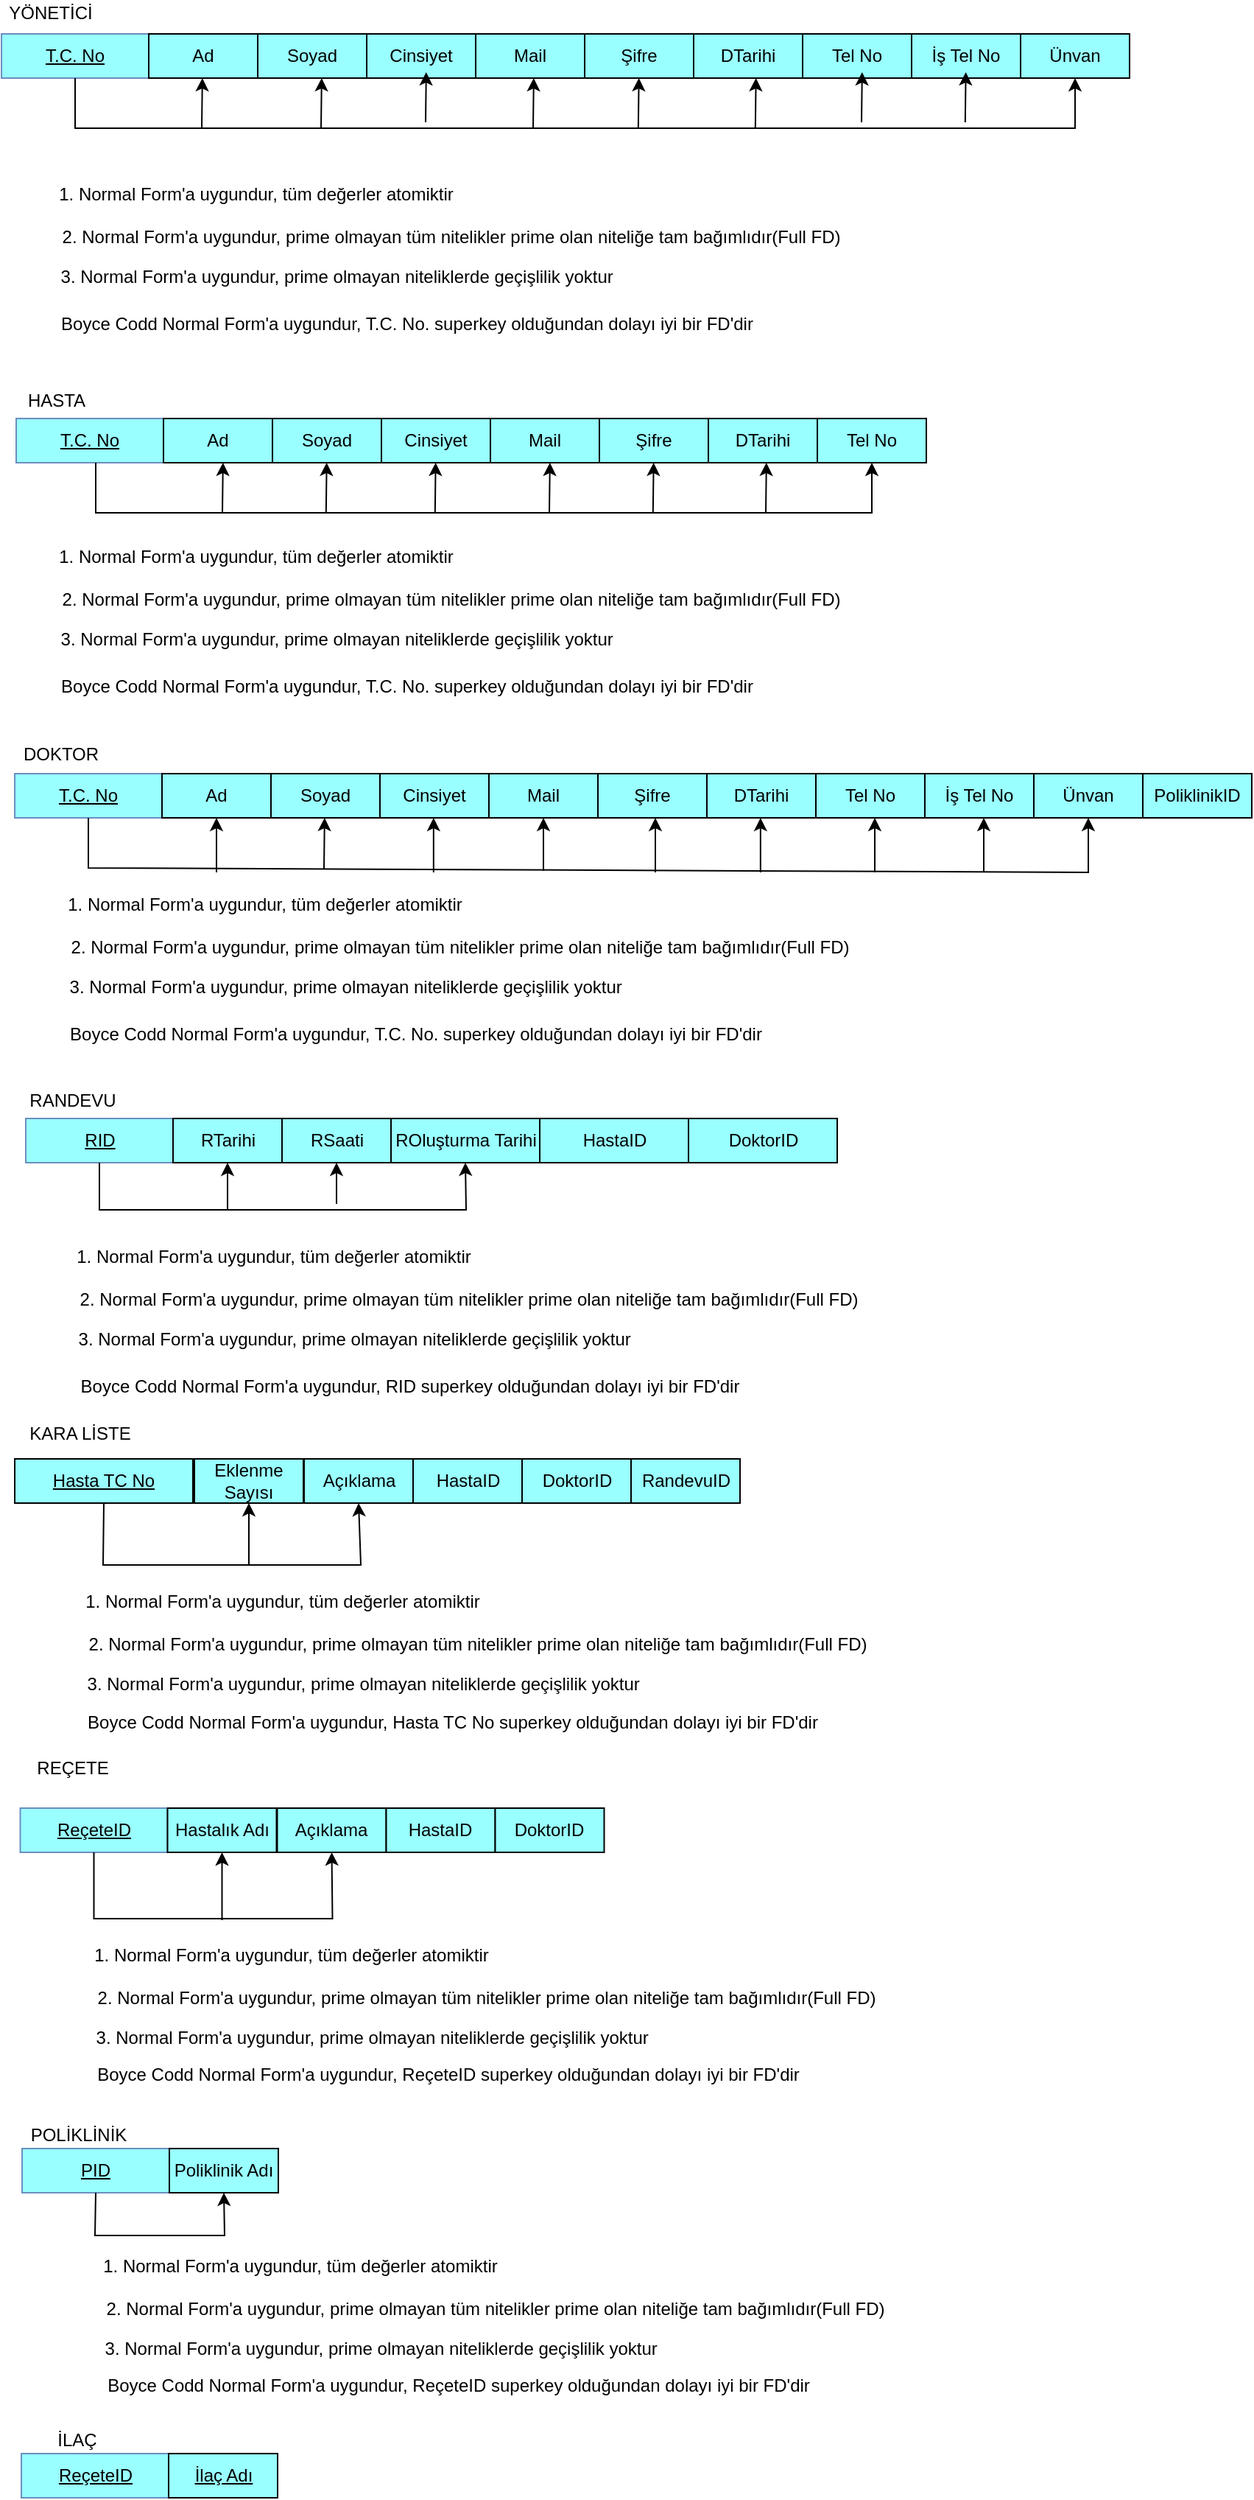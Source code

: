 <mxfile version="17.4.5" type="device"><diagram id="q3w6semUyxVJioBBF7TV" name="Page-1"><mxGraphModel dx="865" dy="1625" grid="0" gridSize="10" guides="1" tooltips="1" connect="1" arrows="1" fold="1" page="1" pageScale="1" pageWidth="827" pageHeight="1169" math="0" shadow="0"><root><mxCell id="0"/><mxCell id="1" parent="0"/><mxCell id="l5emL63oPn36raxRDfzB-1" value="&lt;u&gt;T.C. No&lt;/u&gt;" style="whiteSpace=wrap;html=1;align=center;fillColor=#99FFFF;strokeColor=#6c8ebf;" parent="1" vertex="1"><mxGeometry x="147" y="235" width="100" height="30" as="geometry"/></mxCell><mxCell id="l5emL63oPn36raxRDfzB-2" value="HASTA" style="text;html=1;align=center;verticalAlign=middle;resizable=0;points=[];autosize=1;strokeColor=none;fillColor=none;" parent="1" vertex="1"><mxGeometry x="149" y="214" width="49" height="18" as="geometry"/></mxCell><mxCell id="l5emL63oPn36raxRDfzB-3" value="Ad&lt;span style=&quot;color: rgba(0 , 0 , 0 , 0) ; font-family: monospace ; font-size: 0px&quot;&gt;%3CmxGraphModel%3E%3Croot%3E%3CmxCell%20id%3D%220%22%2F%3E%3CmxCell%20id%3D%221%22%20parent%3D%220%22%2F%3E%3CmxCell%20id%3D%222%22%20value%3D%22%22%20style%3D%22rounded%3D0%3BwhiteSpace%3Dwrap%3Bhtml%3D1%3BlabelBackgroundColor%3D%2300FFFF%3BfillColor%3D%2399FFFF%3B%22%20vertex%3D%221%22%20parent%3D%221%22%3E%3CmxGeometry%20x%3D%22242%22%20y%3D%22115%22%20width%3D%22100%22%20height%3D%2240%22%20as%3D%22geometry%22%2F%3E%3C%2FmxCell%3E%3C%2Froot%3E%3C%2FmxGraphModel%3E&lt;/span&gt;" style="rounded=0;whiteSpace=wrap;html=1;labelBackgroundColor=none;fillColor=#99FFFF;" parent="1" vertex="1"><mxGeometry x="247" y="235" width="74" height="30" as="geometry"/></mxCell><mxCell id="l5emL63oPn36raxRDfzB-4" value="Soyad" style="rounded=0;whiteSpace=wrap;html=1;labelBackgroundColor=none;fillColor=#99FFFF;" parent="1" vertex="1"><mxGeometry x="321" y="235" width="74" height="30" as="geometry"/></mxCell><mxCell id="l5emL63oPn36raxRDfzB-5" value="Cinsiyet" style="rounded=0;whiteSpace=wrap;html=1;labelBackgroundColor=none;fillColor=#99FFFF;" parent="1" vertex="1"><mxGeometry x="395" y="235" width="74" height="30" as="geometry"/></mxCell><mxCell id="l5emL63oPn36raxRDfzB-6" value="Mail&lt;span style=&quot;color: rgba(0 , 0 , 0 , 0) ; font-family: monospace ; font-size: 0px&quot;&gt;%3CmxGraphModel%3E%3Croot%3E%3CmxCell%20id%3D%220%22%2F%3E%3CmxCell%20id%3D%221%22%20parent%3D%220%22%2F%3E%3CmxCell%20id%3D%222%22%20value%3D%22Cinsiyet%22%20style%3D%22rounded%3D0%3BwhiteSpace%3Dwrap%3Bhtml%3D1%3BlabelBackgroundColor%3Dnone%3BfillColor%3D%2399FFFF%3B%22%20vertex%3D%221%22%20parent%3D%221%22%3E%3CmxGeometry%20x%3D%22390%22%20y%3D%22115%22%20width%3D%2274%22%20height%3D%2230%22%20as%3D%22geometry%22%2F%3E%3C%2FmxCell%3E%3C%2Froot%3E%3C%2FmxGraphModel%3E&lt;/span&gt;" style="rounded=0;whiteSpace=wrap;html=1;labelBackgroundColor=none;fillColor=#99FFFF;" parent="1" vertex="1"><mxGeometry x="469" y="235" width="74" height="30" as="geometry"/></mxCell><mxCell id="l5emL63oPn36raxRDfzB-7" value="Şifre" style="rounded=0;whiteSpace=wrap;html=1;labelBackgroundColor=none;fillColor=#99FFFF;" parent="1" vertex="1"><mxGeometry x="543" y="235" width="74" height="30" as="geometry"/></mxCell><mxCell id="l5emL63oPn36raxRDfzB-8" value="DTarihi" style="rounded=0;whiteSpace=wrap;html=1;labelBackgroundColor=none;fillColor=#99FFFF;" parent="1" vertex="1"><mxGeometry x="617" y="235" width="74" height="30" as="geometry"/></mxCell><mxCell id="l5emL63oPn36raxRDfzB-9" value="Tel No" style="rounded=0;whiteSpace=wrap;html=1;labelBackgroundColor=none;fillColor=#99FFFF;" parent="1" vertex="1"><mxGeometry x="691" y="235" width="74" height="30" as="geometry"/></mxCell><mxCell id="l5emL63oPn36raxRDfzB-10" value="&lt;u&gt;T.C. No&lt;/u&gt;" style="whiteSpace=wrap;html=1;align=center;fillColor=#99FFFF;strokeColor=#6c8ebf;" parent="1" vertex="1"><mxGeometry x="137" y="-26" width="100" height="30" as="geometry"/></mxCell><mxCell id="l5emL63oPn36raxRDfzB-11" value="YÖNETİCİ" style="text;html=1;align=center;verticalAlign=middle;resizable=0;points=[];autosize=1;strokeColor=none;fillColor=none;" parent="1" vertex="1"><mxGeometry x="136" y="-49" width="67" height="18" as="geometry"/></mxCell><mxCell id="l5emL63oPn36raxRDfzB-12" value="Ad&lt;span style=&quot;color: rgba(0 , 0 , 0 , 0) ; font-family: monospace ; font-size: 0px&quot;&gt;%3CmxGraphModel%3E%3Croot%3E%3CmxCell%20id%3D%220%22%2F%3E%3CmxCell%20id%3D%221%22%20parent%3D%220%22%2F%3E%3CmxCell%20id%3D%222%22%20value%3D%22%22%20style%3D%22rounded%3D0%3BwhiteSpace%3Dwrap%3Bhtml%3D1%3BlabelBackgroundColor%3D%2300FFFF%3BfillColor%3D%2399FFFF%3B%22%20vertex%3D%221%22%20parent%3D%221%22%3E%3CmxGeometry%20x%3D%22242%22%20y%3D%22115%22%20width%3D%22100%22%20height%3D%2240%22%20as%3D%22geometry%22%2F%3E%3C%2FmxCell%3E%3C%2Froot%3E%3C%2FmxGraphModel%3E&lt;/span&gt;" style="rounded=0;whiteSpace=wrap;html=1;labelBackgroundColor=none;fillColor=#99FFFF;" parent="1" vertex="1"><mxGeometry x="237" y="-26" width="74" height="30" as="geometry"/></mxCell><mxCell id="l5emL63oPn36raxRDfzB-13" value="Soyad" style="rounded=0;whiteSpace=wrap;html=1;labelBackgroundColor=none;fillColor=#99FFFF;" parent="1" vertex="1"><mxGeometry x="311" y="-26" width="74" height="30" as="geometry"/></mxCell><mxCell id="l5emL63oPn36raxRDfzB-14" value="Cinsiyet" style="rounded=0;whiteSpace=wrap;html=1;labelBackgroundColor=none;fillColor=#99FFFF;" parent="1" vertex="1"><mxGeometry x="385" y="-26" width="74" height="30" as="geometry"/></mxCell><mxCell id="l5emL63oPn36raxRDfzB-69" style="edgeStyle=orthogonalEdgeStyle;rounded=0;orthogonalLoop=1;jettySize=auto;html=1;" parent="1" source="l5emL63oPn36raxRDfzB-15" edge="1"><mxGeometry relative="1" as="geometry"><mxPoint x="560.647" y="-16.765" as="targetPoint"/></mxGeometry></mxCell><mxCell id="l5emL63oPn36raxRDfzB-15" value="Mail&lt;span style=&quot;color: rgba(0 , 0 , 0 , 0) ; font-family: monospace ; font-size: 0px&quot;&gt;%3CmxGraphModel%3E%3Croot%3E%3CmxCell%20id%3D%220%22%2F%3E%3CmxCell%20id%3D%221%22%20parent%3D%220%22%2F%3E%3CmxCell%20id%3D%222%22%20value%3D%22Cinsiyet%22%20style%3D%22rounded%3D0%3BwhiteSpace%3Dwrap%3Bhtml%3D1%3BlabelBackgroundColor%3Dnone%3BfillColor%3D%2399FFFF%3B%22%20vertex%3D%221%22%20parent%3D%221%22%3E%3CmxGeometry%20x%3D%22390%22%20y%3D%22115%22%20width%3D%2274%22%20height%3D%2230%22%20as%3D%22geometry%22%2F%3E%3C%2FmxCell%3E%3C%2Froot%3E%3C%2FmxGraphModel%3E&lt;/span&gt;" style="rounded=0;whiteSpace=wrap;html=1;labelBackgroundColor=none;fillColor=#99FFFF;" parent="1" vertex="1"><mxGeometry x="459" y="-26" width="74" height="30" as="geometry"/></mxCell><mxCell id="l5emL63oPn36raxRDfzB-16" value="Şifre" style="rounded=0;whiteSpace=wrap;html=1;labelBackgroundColor=none;fillColor=#99FFFF;" parent="1" vertex="1"><mxGeometry x="533" y="-26" width="74" height="30" as="geometry"/></mxCell><mxCell id="l5emL63oPn36raxRDfzB-17" value="DTarihi" style="rounded=0;whiteSpace=wrap;html=1;labelBackgroundColor=none;fillColor=#99FFFF;" parent="1" vertex="1"><mxGeometry x="607" y="-26" width="74" height="30" as="geometry"/></mxCell><mxCell id="l5emL63oPn36raxRDfzB-18" value="Tel No" style="rounded=0;whiteSpace=wrap;html=1;labelBackgroundColor=none;fillColor=#99FFFF;" parent="1" vertex="1"><mxGeometry x="681" y="-26" width="74" height="30" as="geometry"/></mxCell><mxCell id="l5emL63oPn36raxRDfzB-19" value="İş Tel No" style="rounded=0;whiteSpace=wrap;html=1;labelBackgroundColor=none;fillColor=#99FFFF;" parent="1" vertex="1"><mxGeometry x="755" y="-26" width="74" height="30" as="geometry"/></mxCell><mxCell id="l5emL63oPn36raxRDfzB-20" value="Ünvan" style="rounded=0;whiteSpace=wrap;html=1;labelBackgroundColor=none;fillColor=#99FFFF;" parent="1" vertex="1"><mxGeometry x="829" y="-26" width="74" height="30" as="geometry"/></mxCell><mxCell id="l5emL63oPn36raxRDfzB-21" value="&lt;u&gt;T.C. No&lt;/u&gt;" style="whiteSpace=wrap;html=1;align=center;fillColor=#99FFFF;strokeColor=#6c8ebf;" parent="1" vertex="1"><mxGeometry x="146" y="476" width="100" height="30" as="geometry"/></mxCell><mxCell id="l5emL63oPn36raxRDfzB-22" value="DOKTOR" style="text;html=1;align=center;verticalAlign=middle;resizable=0;points=[];autosize=1;strokeColor=none;fillColor=none;" parent="1" vertex="1"><mxGeometry x="146" y="454" width="61" height="18" as="geometry"/></mxCell><mxCell id="l5emL63oPn36raxRDfzB-23" value="Ad&lt;span style=&quot;color: rgba(0 , 0 , 0 , 0) ; font-family: monospace ; font-size: 0px&quot;&gt;%3CmxGraphModel%3E%3Croot%3E%3CmxCell%20id%3D%220%22%2F%3E%3CmxCell%20id%3D%221%22%20parent%3D%220%22%2F%3E%3CmxCell%20id%3D%222%22%20value%3D%22%22%20style%3D%22rounded%3D0%3BwhiteSpace%3Dwrap%3Bhtml%3D1%3BlabelBackgroundColor%3D%2300FFFF%3BfillColor%3D%2399FFFF%3B%22%20vertex%3D%221%22%20parent%3D%221%22%3E%3CmxGeometry%20x%3D%22242%22%20y%3D%22115%22%20width%3D%22100%22%20height%3D%2240%22%20as%3D%22geometry%22%2F%3E%3C%2FmxCell%3E%3C%2Froot%3E%3C%2FmxGraphModel%3E&lt;/span&gt;" style="rounded=0;whiteSpace=wrap;html=1;labelBackgroundColor=none;fillColor=#99FFFF;" parent="1" vertex="1"><mxGeometry x="246" y="476" width="74" height="30" as="geometry"/></mxCell><mxCell id="l5emL63oPn36raxRDfzB-24" value="Soyad" style="rounded=0;whiteSpace=wrap;html=1;labelBackgroundColor=none;fillColor=#99FFFF;" parent="1" vertex="1"><mxGeometry x="320" y="476" width="74" height="30" as="geometry"/></mxCell><mxCell id="l5emL63oPn36raxRDfzB-25" value="Cinsiyet" style="rounded=0;whiteSpace=wrap;html=1;labelBackgroundColor=none;fillColor=#99FFFF;" parent="1" vertex="1"><mxGeometry x="394" y="476" width="74" height="30" as="geometry"/></mxCell><mxCell id="l5emL63oPn36raxRDfzB-26" value="Mail&lt;span style=&quot;color: rgba(0 , 0 , 0 , 0) ; font-family: monospace ; font-size: 0px&quot;&gt;%3CmxGraphModel%3E%3Croot%3E%3CmxCell%20id%3D%220%22%2F%3E%3CmxCell%20id%3D%221%22%20parent%3D%220%22%2F%3E%3CmxCell%20id%3D%222%22%20value%3D%22Cinsiyet%22%20style%3D%22rounded%3D0%3BwhiteSpace%3Dwrap%3Bhtml%3D1%3BlabelBackgroundColor%3Dnone%3BfillColor%3D%2399FFFF%3B%22%20vertex%3D%221%22%20parent%3D%221%22%3E%3CmxGeometry%20x%3D%22390%22%20y%3D%22115%22%20width%3D%2274%22%20height%3D%2230%22%20as%3D%22geometry%22%2F%3E%3C%2FmxCell%3E%3C%2Froot%3E%3C%2FmxGraphModel%3E&lt;/span&gt;" style="rounded=0;whiteSpace=wrap;html=1;labelBackgroundColor=none;fillColor=#99FFFF;" parent="1" vertex="1"><mxGeometry x="468" y="476" width="74" height="30" as="geometry"/></mxCell><mxCell id="l5emL63oPn36raxRDfzB-27" value="Şifre" style="rounded=0;whiteSpace=wrap;html=1;labelBackgroundColor=none;fillColor=#99FFFF;" parent="1" vertex="1"><mxGeometry x="542" y="476" width="74" height="30" as="geometry"/></mxCell><mxCell id="l5emL63oPn36raxRDfzB-28" value="DTarihi" style="rounded=0;whiteSpace=wrap;html=1;labelBackgroundColor=none;fillColor=#99FFFF;" parent="1" vertex="1"><mxGeometry x="616" y="476" width="74" height="30" as="geometry"/></mxCell><mxCell id="l5emL63oPn36raxRDfzB-29" value="Tel No" style="rounded=0;whiteSpace=wrap;html=1;labelBackgroundColor=none;fillColor=#99FFFF;" parent="1" vertex="1"><mxGeometry x="690" y="476" width="74" height="30" as="geometry"/></mxCell><mxCell id="l5emL63oPn36raxRDfzB-30" value="İş Tel No" style="rounded=0;whiteSpace=wrap;html=1;labelBackgroundColor=none;fillColor=#99FFFF;" parent="1" vertex="1"><mxGeometry x="764" y="476" width="74" height="30" as="geometry"/></mxCell><mxCell id="l5emL63oPn36raxRDfzB-31" value="Ünvan" style="rounded=0;whiteSpace=wrap;html=1;labelBackgroundColor=none;fillColor=#99FFFF;" parent="1" vertex="1"><mxGeometry x="838" y="476" width="74" height="30" as="geometry"/></mxCell><mxCell id="l5emL63oPn36raxRDfzB-32" value="&lt;u&gt;RID&lt;/u&gt;" style="whiteSpace=wrap;html=1;align=center;fillColor=#99FFFF;strokeColor=#6c8ebf;" parent="1" vertex="1"><mxGeometry x="153.5" y="710" width="100" height="30" as="geometry"/></mxCell><mxCell id="l5emL63oPn36raxRDfzB-33" value="RANDEVU" style="text;html=1;align=center;verticalAlign=middle;resizable=0;points=[];autosize=1;strokeColor=none;fillColor=none;" parent="1" vertex="1"><mxGeometry x="150.5" y="689" width="68" height="18" as="geometry"/></mxCell><mxCell id="l5emL63oPn36raxRDfzB-34" value="RTarihi" style="rounded=0;whiteSpace=wrap;html=1;labelBackgroundColor=none;fillColor=#99FFFF;" parent="1" vertex="1"><mxGeometry x="253.5" y="710" width="74" height="30" as="geometry"/></mxCell><mxCell id="l5emL63oPn36raxRDfzB-35" value="RSaati" style="rounded=0;whiteSpace=wrap;html=1;labelBackgroundColor=none;fillColor=#99FFFF;" parent="1" vertex="1"><mxGeometry x="327.5" y="710" width="74" height="30" as="geometry"/></mxCell><mxCell id="l5emL63oPn36raxRDfzB-36" value="ROluşturma Tarihi" style="rounded=0;whiteSpace=wrap;html=1;labelBackgroundColor=none;fillColor=#99FFFF;" parent="1" vertex="1"><mxGeometry x="401.5" y="710" width="101" height="30" as="geometry"/></mxCell><mxCell id="l5emL63oPn36raxRDfzB-37" value="&lt;u&gt;PID&lt;/u&gt;" style="whiteSpace=wrap;html=1;align=center;fillColor=#99FFFF;strokeColor=#6c8ebf;" parent="1" vertex="1"><mxGeometry x="151" y="1409" width="100" height="30" as="geometry"/></mxCell><mxCell id="l5emL63oPn36raxRDfzB-38" value="POLİKLİNİK" style="text;html=1;align=center;verticalAlign=middle;resizable=0;points=[];autosize=1;strokeColor=none;fillColor=none;" parent="1" vertex="1"><mxGeometry x="150.5" y="1391" width="76" height="18" as="geometry"/></mxCell><mxCell id="l5emL63oPn36raxRDfzB-39" value="Poliklinik Adı" style="rounded=0;whiteSpace=wrap;html=1;labelBackgroundColor=none;fillColor=#99FFFF;" parent="1" vertex="1"><mxGeometry x="251" y="1409" width="74" height="30" as="geometry"/></mxCell><mxCell id="l5emL63oPn36raxRDfzB-41" value="DoktorID" style="rounded=0;whiteSpace=wrap;html=1;labelBackgroundColor=none;fillColor=#99FFFF;" parent="1" vertex="1"><mxGeometry x="603.5" y="710" width="101" height="30" as="geometry"/></mxCell><mxCell id="l5emL63oPn36raxRDfzB-43" value="HastaID" style="rounded=0;whiteSpace=wrap;html=1;labelBackgroundColor=none;fillColor=#99FFFF;" parent="1" vertex="1"><mxGeometry x="502.5" y="710" width="101" height="30" as="geometry"/></mxCell><mxCell id="l5emL63oPn36raxRDfzB-44" value="PoliklinikID" style="rounded=0;whiteSpace=wrap;html=1;labelBackgroundColor=none;fillColor=#99FFFF;" parent="1" vertex="1"><mxGeometry x="912" y="476" width="74" height="30" as="geometry"/></mxCell><mxCell id="l5emL63oPn36raxRDfzB-46" value="&lt;u&gt;ReçeteID&lt;/u&gt;" style="whiteSpace=wrap;html=1;align=center;fillColor=#99FFFF;strokeColor=#6c8ebf;" parent="1" vertex="1"><mxGeometry x="149.75" y="1178" width="100" height="30" as="geometry"/></mxCell><mxCell id="l5emL63oPn36raxRDfzB-47" value="REÇETE" style="text;html=1;align=center;verticalAlign=middle;resizable=0;points=[];autosize=1;strokeColor=none;fillColor=none;" parent="1" vertex="1"><mxGeometry x="155.75" y="1142" width="59" height="18" as="geometry"/></mxCell><mxCell id="l5emL63oPn36raxRDfzB-48" value="Hastalık Adı&lt;span style=&quot;color: rgba(0 , 0 , 0 , 0) ; font-family: monospace ; font-size: 0px&quot;&gt;%3CmxGraphModel%3E%3Croot%3E%3CmxCell%20id%3D%220%22%2F%3E%3CmxCell%20id%3D%221%22%20parent%3D%220%22%2F%3E%3CmxCell%20id%3D%222%22%20value%3D%22%26lt%3Bu%26gt%3BPID%26lt%3B%2Fu%26gt%3B%22%20style%3D%22whiteSpace%3Dwrap%3Bhtml%3D1%3Balign%3Dcenter%3BfillColor%3D%2399FFFF%3BstrokeColor%3D%236c8ebf%3B%22%20vertex%3D%221%22%20parent%3D%221%22%3E%3CmxGeometry%20x%3D%22150.5%22%20y%3D%22560%22%20width%3D%22100%22%20height%3D%2230%22%20as%3D%22geometry%22%2F%3E%3C%2FmxCell%3E%3CmxCell%20id%3D%223%22%20value%3D%22POL%C4%B0KL%C4%B0N%C4%B0K%22%20style%3D%22text%3Bhtml%3D1%3Balign%3Dcenter%3BverticalAlign%3Dmiddle%3Bresizable%3D0%3Bpoints%3D%5B%5D%3Bautosize%3D1%3BstrokeColor%3Dnone%3BfillColor%3Dnone%3B%22%20vertex%3D%221%22%20parent%3D%221%22%3E%3CmxGeometry%20x%3D%22150%22%20y%3D%22542%22%20width%3D%2276%22%20height%3D%2218%22%20as%3D%22geometry%22%2F%3E%3C%2FmxCell%3E%3CmxCell%20id%3D%224%22%20value%3D%22Poliklinik%20Ad%C4%B1%22%20style%3D%22rounded%3D0%3BwhiteSpace%3Dwrap%3Bhtml%3D1%3BlabelBackgroundColor%3Dnone%3BfillColor%3D%2399FFFF%3B%22%20vertex%3D%221%22%20parent%3D%221%22%3E%3CmxGeometry%20x%3D%22250.5%22%20y%3D%22560%22%20width%3D%2274%22%20height%3D%2230%22%20as%3D%22geometry%22%2F%3E%3C%2FmxCell%3E%3C%2Froot%3E%3C%2FmxGraphModel%3E&lt;/span&gt;" style="rounded=0;whiteSpace=wrap;html=1;labelBackgroundColor=none;fillColor=#99FFFF;" parent="1" vertex="1"><mxGeometry x="249.75" y="1178" width="74" height="30" as="geometry"/></mxCell><mxCell id="l5emL63oPn36raxRDfzB-49" value="Açıklama" style="rounded=0;whiteSpace=wrap;html=1;labelBackgroundColor=none;fillColor=#99FFFF;" parent="1" vertex="1"><mxGeometry x="324.25" y="1178" width="74" height="30" as="geometry"/></mxCell><mxCell id="l5emL63oPn36raxRDfzB-50" value="HastaID" style="rounded=0;whiteSpace=wrap;html=1;labelBackgroundColor=none;fillColor=#99FFFF;" parent="1" vertex="1"><mxGeometry x="398.25" y="1178" width="74" height="30" as="geometry"/></mxCell><mxCell id="l5emL63oPn36raxRDfzB-51" value="DoktorID" style="rounded=0;whiteSpace=wrap;html=1;labelBackgroundColor=none;fillColor=#99FFFF;" parent="1" vertex="1"><mxGeometry x="472.25" y="1178" width="74" height="30" as="geometry"/></mxCell><mxCell id="l5emL63oPn36raxRDfzB-52" value="&lt;u&gt;ReçeteID&lt;/u&gt;" style="whiteSpace=wrap;html=1;align=center;fillColor=#99FFFF;strokeColor=#6c8ebf;" parent="1" vertex="1"><mxGeometry x="150.5" y="1616" width="100" height="30" as="geometry"/></mxCell><mxCell id="l5emL63oPn36raxRDfzB-53" value="İLAÇ" style="text;html=1;align=center;verticalAlign=middle;resizable=0;points=[];autosize=1;strokeColor=none;fillColor=none;" parent="1" vertex="1"><mxGeometry x="170" y="1598" width="36" height="18" as="geometry"/></mxCell><mxCell id="l5emL63oPn36raxRDfzB-54" value="İlaç Adı" style="rounded=0;whiteSpace=wrap;html=1;labelBackgroundColor=none;fillColor=#99FFFF;fontStyle=4" parent="1" vertex="1"><mxGeometry x="250.5" y="1616" width="74" height="30" as="geometry"/></mxCell><mxCell id="l5emL63oPn36raxRDfzB-58" value="KARA LİSTE" style="text;html=1;align=center;verticalAlign=middle;resizable=0;points=[];autosize=1;strokeColor=none;fillColor=none;" parent="1" vertex="1"><mxGeometry x="150" y="915" width="79" height="18" as="geometry"/></mxCell><mxCell id="l5emL63oPn36raxRDfzB-59" value="Eklenme Sayısı" style="rounded=0;whiteSpace=wrap;html=1;labelBackgroundColor=none;fillColor=#99FFFF;" parent="1" vertex="1"><mxGeometry x="268" y="941" width="74" height="30" as="geometry"/></mxCell><mxCell id="l5emL63oPn36raxRDfzB-60" value="Açıklama" style="rounded=0;whiteSpace=wrap;html=1;labelBackgroundColor=none;fillColor=#99FFFF;" parent="1" vertex="1"><mxGeometry x="342.5" y="941" width="74" height="30" as="geometry"/></mxCell><mxCell id="l5emL63oPn36raxRDfzB-61" value="HastaID" style="rounded=0;whiteSpace=wrap;html=1;labelBackgroundColor=none;fillColor=#99FFFF;fontStyle=0" parent="1" vertex="1"><mxGeometry x="416.5" y="941" width="74" height="30" as="geometry"/></mxCell><mxCell id="l5emL63oPn36raxRDfzB-62" value="DoktorID" style="rounded=0;whiteSpace=wrap;html=1;labelBackgroundColor=none;fillColor=#99FFFF;fontStyle=0" parent="1" vertex="1"><mxGeometry x="490.5" y="941" width="74" height="30" as="geometry"/></mxCell><mxCell id="l5emL63oPn36raxRDfzB-63" value="RandevuID" style="rounded=0;whiteSpace=wrap;html=1;labelBackgroundColor=none;fillColor=#99FFFF;fontStyle=0" parent="1" vertex="1"><mxGeometry x="564.5" y="941" width="74" height="30" as="geometry"/></mxCell><mxCell id="l5emL63oPn36raxRDfzB-67" value="" style="endArrow=classic;html=1;rounded=0;exitX=0.5;exitY=1;exitDx=0;exitDy=0;" parent="1" source="l5emL63oPn36raxRDfzB-10" target="l5emL63oPn36raxRDfzB-20" edge="1"><mxGeometry width="50" height="50" relative="1" as="geometry"><mxPoint x="520" y="36" as="sourcePoint"/><mxPoint x="865" y="65" as="targetPoint"/><Array as="points"><mxPoint x="187" y="38"/><mxPoint x="866" y="38"/></Array></mxGeometry></mxCell><mxCell id="l5emL63oPn36raxRDfzB-68" value="" style="endArrow=classic;html=1;rounded=0;" parent="1" edge="1"><mxGeometry width="50" height="50" relative="1" as="geometry"><mxPoint x="273" y="38" as="sourcePoint"/><mxPoint x="273.41" y="4" as="targetPoint"/></mxGeometry></mxCell><mxCell id="l5emL63oPn36raxRDfzB-70" value="" style="endArrow=classic;html=1;rounded=0;" parent="1" edge="1"><mxGeometry width="50" height="50" relative="1" as="geometry"><mxPoint x="354.0" y="38" as="sourcePoint"/><mxPoint x="354.41" y="4" as="targetPoint"/><Array as="points"/></mxGeometry></mxCell><mxCell id="l5emL63oPn36raxRDfzB-71" value="" style="endArrow=classic;html=1;rounded=0;" parent="1" edge="1"><mxGeometry width="50" height="50" relative="1" as="geometry"><mxPoint x="425.0" y="34" as="sourcePoint"/><mxPoint x="425.41" as="targetPoint"/></mxGeometry></mxCell><mxCell id="l5emL63oPn36raxRDfzB-72" value="" style="endArrow=classic;html=1;rounded=0;" parent="1" edge="1"><mxGeometry width="50" height="50" relative="1" as="geometry"><mxPoint x="498.0" y="38" as="sourcePoint"/><mxPoint x="498.41" y="4" as="targetPoint"/></mxGeometry></mxCell><mxCell id="l5emL63oPn36raxRDfzB-73" value="" style="endArrow=classic;html=1;rounded=0;" parent="1" edge="1"><mxGeometry width="50" height="50" relative="1" as="geometry"><mxPoint x="569.41" y="38" as="sourcePoint"/><mxPoint x="569.82" y="4" as="targetPoint"/></mxGeometry></mxCell><mxCell id="l5emL63oPn36raxRDfzB-74" value="" style="endArrow=classic;html=1;rounded=0;" parent="1" edge="1"><mxGeometry width="50" height="50" relative="1" as="geometry"><mxPoint x="648.91" y="38" as="sourcePoint"/><mxPoint x="649.32" y="4" as="targetPoint"/></mxGeometry></mxCell><mxCell id="l5emL63oPn36raxRDfzB-75" value="" style="endArrow=classic;html=1;rounded=0;" parent="1" edge="1"><mxGeometry width="50" height="50" relative="1" as="geometry"><mxPoint x="721.0" y="34" as="sourcePoint"/><mxPoint x="721.41" as="targetPoint"/></mxGeometry></mxCell><mxCell id="l5emL63oPn36raxRDfzB-76" value="" style="endArrow=classic;html=1;rounded=0;" parent="1" edge="1"><mxGeometry width="50" height="50" relative="1" as="geometry"><mxPoint x="791.41" y="34" as="sourcePoint"/><mxPoint x="791.82" as="targetPoint"/></mxGeometry></mxCell><mxCell id="l5emL63oPn36raxRDfzB-77" value="&lt;u&gt;Hasta TC No&lt;/u&gt;" style="whiteSpace=wrap;html=1;fillColor=#99FFFF;rounded=0;labelBackgroundColor=none;" parent="1" vertex="1"><mxGeometry x="146" y="941" width="121" height="30" as="geometry"/></mxCell><mxCell id="l5emL63oPn36raxRDfzB-79" value="" style="endArrow=classic;html=1;rounded=0;exitX=0.5;exitY=1;exitDx=0;exitDy=0;entryX=0.5;entryY=1;entryDx=0;entryDy=0;" parent="1" source="l5emL63oPn36raxRDfzB-77" target="l5emL63oPn36raxRDfzB-60" edge="1"><mxGeometry width="50" height="50" relative="1" as="geometry"><mxPoint x="209" y="1031" as="sourcePoint"/><mxPoint x="620" y="1031" as="targetPoint"/><Array as="points"><mxPoint x="206" y="1013"/><mxPoint x="381" y="1013"/></Array></mxGeometry></mxCell><mxCell id="l5emL63oPn36raxRDfzB-81" value="" style="endArrow=classic;html=1;rounded=0;entryX=0.5;entryY=1;entryDx=0;entryDy=0;" parent="1" target="l5emL63oPn36raxRDfzB-59" edge="1"><mxGeometry width="50" height="50" relative="1" as="geometry"><mxPoint x="305" y="1013" as="sourcePoint"/><mxPoint x="537.5" y="981" as="targetPoint"/></mxGeometry></mxCell><mxCell id="l5emL63oPn36raxRDfzB-82" value="" style="endArrow=classic;html=1;rounded=0;exitX=0.5;exitY=1;exitDx=0;exitDy=0;entryX=0.5;entryY=1;entryDx=0;entryDy=0;" parent="1" source="l5emL63oPn36raxRDfzB-32" target="l5emL63oPn36raxRDfzB-36" edge="1"><mxGeometry width="50" height="50" relative="1" as="geometry"><mxPoint x="523.5" y="673" as="sourcePoint"/><mxPoint x="668.5" y="777" as="targetPoint"/><Array as="points"><mxPoint x="203.5" y="772"/><mxPoint x="452.5" y="772"/></Array></mxGeometry></mxCell><mxCell id="l5emL63oPn36raxRDfzB-83" value="" style="endArrow=classic;html=1;rounded=0;entryX=0.5;entryY=1;entryDx=0;entryDy=0;" parent="1" target="l5emL63oPn36raxRDfzB-34" edge="1"><mxGeometry width="50" height="50" relative="1" as="geometry"><mxPoint x="290.5" y="772" as="sourcePoint"/><mxPoint x="340.5" y="814" as="targetPoint"/></mxGeometry></mxCell><mxCell id="l5emL63oPn36raxRDfzB-84" value="" style="endArrow=classic;html=1;rounded=0;entryX=0.5;entryY=1;entryDx=0;entryDy=0;" parent="1" target="l5emL63oPn36raxRDfzB-35" edge="1"><mxGeometry width="50" height="50" relative="1" as="geometry"><mxPoint x="364.5" y="768" as="sourcePoint"/><mxPoint x="300.5" y="750" as="targetPoint"/></mxGeometry></mxCell><mxCell id="l5emL63oPn36raxRDfzB-86" value="" style="endArrow=classic;html=1;rounded=0;exitX=0.5;exitY=1;exitDx=0;exitDy=0;entryX=0.5;entryY=1;entryDx=0;entryDy=0;" parent="1" source="l5emL63oPn36raxRDfzB-37" target="l5emL63oPn36raxRDfzB-39" edge="1"><mxGeometry width="50" height="50" relative="1" as="geometry"><mxPoint x="519.5" y="1632" as="sourcePoint"/><mxPoint x="319.5" y="1468" as="targetPoint"/><Array as="points"><mxPoint x="200.5" y="1468"/><mxPoint x="288.5" y="1468"/></Array></mxGeometry></mxCell><mxCell id="l5emL63oPn36raxRDfzB-87" value="" style="endArrow=classic;html=1;rounded=0;exitX=0.5;exitY=1;exitDx=0;exitDy=0;entryX=0.5;entryY=1;entryDx=0;entryDy=0;" parent="1" source="l5emL63oPn36raxRDfzB-21" target="l5emL63oPn36raxRDfzB-31" edge="1"><mxGeometry width="50" height="50" relative="1" as="geometry"><mxPoint x="515" y="503" as="sourcePoint"/><mxPoint x="972" y="540" as="targetPoint"/><Array as="points"><mxPoint x="196" y="540"/><mxPoint x="875" y="543"/></Array></mxGeometry></mxCell><mxCell id="l5emL63oPn36raxRDfzB-88" value="" style="endArrow=classic;html=1;rounded=0;entryX=0.5;entryY=1;entryDx=0;entryDy=0;" parent="1" target="l5emL63oPn36raxRDfzB-23" edge="1"><mxGeometry width="50" height="50" relative="1" as="geometry"><mxPoint x="283" y="543" as="sourcePoint"/><mxPoint x="565" y="453" as="targetPoint"/></mxGeometry></mxCell><mxCell id="l5emL63oPn36raxRDfzB-89" value="" style="endArrow=classic;html=1;rounded=0;entryX=0.5;entryY=1;entryDx=0;entryDy=0;" parent="1" edge="1"><mxGeometry width="50" height="50" relative="1" as="geometry"><mxPoint x="356" y="541" as="sourcePoint"/><mxPoint x="356.41" y="506" as="targetPoint"/></mxGeometry></mxCell><mxCell id="l5emL63oPn36raxRDfzB-90" value="" style="endArrow=classic;html=1;rounded=0;entryX=0.5;entryY=1;entryDx=0;entryDy=0;" parent="1" edge="1"><mxGeometry width="50" height="50" relative="1" as="geometry"><mxPoint x="430.41" y="543" as="sourcePoint"/><mxPoint x="430.41" y="506" as="targetPoint"/></mxGeometry></mxCell><mxCell id="l5emL63oPn36raxRDfzB-91" value="" style="endArrow=classic;html=1;rounded=0;entryX=0.5;entryY=1;entryDx=0;entryDy=0;" parent="1" target="l5emL63oPn36raxRDfzB-26" edge="1"><mxGeometry width="50" height="50" relative="1" as="geometry"><mxPoint x="505" y="542" as="sourcePoint"/><mxPoint x="509" y="562" as="targetPoint"/></mxGeometry></mxCell><mxCell id="l5emL63oPn36raxRDfzB-92" value="" style="endArrow=classic;html=1;rounded=0;entryX=0.5;entryY=1;entryDx=0;entryDy=0;" parent="1" edge="1"><mxGeometry width="50" height="50" relative="1" as="geometry"><mxPoint x="581" y="543" as="sourcePoint"/><mxPoint x="581" y="506" as="targetPoint"/></mxGeometry></mxCell><mxCell id="l5emL63oPn36raxRDfzB-93" value="" style="endArrow=classic;html=1;rounded=0;entryX=0.5;entryY=1;entryDx=0;entryDy=0;" parent="1" edge="1"><mxGeometry width="50" height="50" relative="1" as="geometry"><mxPoint x="652.41" y="543" as="sourcePoint"/><mxPoint x="652.41" y="506" as="targetPoint"/></mxGeometry></mxCell><mxCell id="l5emL63oPn36raxRDfzB-94" value="" style="endArrow=classic;html=1;rounded=0;entryX=0.5;entryY=1;entryDx=0;entryDy=0;" parent="1" edge="1"><mxGeometry width="50" height="50" relative="1" as="geometry"><mxPoint x="730" y="543" as="sourcePoint"/><mxPoint x="730" y="506" as="targetPoint"/></mxGeometry></mxCell><mxCell id="l5emL63oPn36raxRDfzB-95" value="" style="endArrow=classic;html=1;rounded=0;entryX=0.5;entryY=1;entryDx=0;entryDy=0;" parent="1" edge="1"><mxGeometry width="50" height="50" relative="1" as="geometry"><mxPoint x="804" y="543" as="sourcePoint"/><mxPoint x="804" y="506" as="targetPoint"/></mxGeometry></mxCell><mxCell id="l5emL63oPn36raxRDfzB-96" value="" style="endArrow=classic;html=1;rounded=0;exitX=0.5;exitY=1;exitDx=0;exitDy=0;entryX=0.5;entryY=1;entryDx=0;entryDy=0;" parent="1" source="l5emL63oPn36raxRDfzB-46" target="l5emL63oPn36raxRDfzB-49" edge="1"><mxGeometry width="50" height="50" relative="1" as="geometry"><mxPoint x="519.75" y="1386" as="sourcePoint"/><mxPoint x="384.75" y="1257" as="targetPoint"/><Array as="points"><mxPoint x="199.75" y="1253"/><mxPoint x="361.75" y="1253"/></Array></mxGeometry></mxCell><mxCell id="l5emL63oPn36raxRDfzB-97" value="" style="endArrow=classic;html=1;rounded=0;entryX=0.5;entryY=1;entryDx=0;entryDy=0;" parent="1" target="l5emL63oPn36raxRDfzB-48" edge="1"><mxGeometry width="50" height="50" relative="1" as="geometry"><mxPoint x="286.75" y="1254" as="sourcePoint"/><mxPoint x="569.75" y="1336" as="targetPoint"/></mxGeometry></mxCell><mxCell id="l5emL63oPn36raxRDfzB-99" value="" style="endArrow=classic;html=1;rounded=0;exitX=0.5;exitY=1;exitDx=0;exitDy=0;entryX=0.5;entryY=1;entryDx=0;entryDy=0;" parent="1" target="l5emL63oPn36raxRDfzB-9" edge="1"><mxGeometry width="50" height="50" relative="1" as="geometry"><mxPoint x="201" y="265" as="sourcePoint"/><mxPoint x="880" y="265" as="targetPoint"/><Array as="points"><mxPoint x="201" y="299"/><mxPoint x="728" y="299"/></Array></mxGeometry></mxCell><mxCell id="l5emL63oPn36raxRDfzB-100" value="" style="endArrow=classic;html=1;rounded=0;" parent="1" edge="1"><mxGeometry width="50" height="50" relative="1" as="geometry"><mxPoint x="287.0" y="299" as="sourcePoint"/><mxPoint x="287.41" y="265" as="targetPoint"/></mxGeometry></mxCell><mxCell id="l5emL63oPn36raxRDfzB-101" value="" style="endArrow=classic;html=1;rounded=0;" parent="1" edge="1"><mxGeometry width="50" height="50" relative="1" as="geometry"><mxPoint x="357.41" y="299" as="sourcePoint"/><mxPoint x="357.82" y="265" as="targetPoint"/></mxGeometry></mxCell><mxCell id="l5emL63oPn36raxRDfzB-102" value="" style="endArrow=classic;html=1;rounded=0;" parent="1" edge="1"><mxGeometry width="50" height="50" relative="1" as="geometry"><mxPoint x="431.41" y="299" as="sourcePoint"/><mxPoint x="431.82" y="265" as="targetPoint"/></mxGeometry></mxCell><mxCell id="l5emL63oPn36raxRDfzB-103" value="" style="endArrow=classic;html=1;rounded=0;" parent="1" edge="1"><mxGeometry width="50" height="50" relative="1" as="geometry"><mxPoint x="509.0" y="299" as="sourcePoint"/><mxPoint x="509.41" y="265" as="targetPoint"/></mxGeometry></mxCell><mxCell id="l5emL63oPn36raxRDfzB-104" value="" style="endArrow=classic;html=1;rounded=0;" parent="1" edge="1"><mxGeometry width="50" height="50" relative="1" as="geometry"><mxPoint x="579.41" y="299" as="sourcePoint"/><mxPoint x="579.82" y="265" as="targetPoint"/></mxGeometry></mxCell><mxCell id="l5emL63oPn36raxRDfzB-105" value="" style="endArrow=classic;html=1;rounded=0;" parent="1" edge="1"><mxGeometry width="50" height="50" relative="1" as="geometry"><mxPoint x="656.0" y="299" as="sourcePoint"/><mxPoint x="656.41" y="265" as="targetPoint"/></mxGeometry></mxCell><mxCell id="Xd7NsK4JSSGzwViS7rBY-1" value="1. Normal Form'a uygundur, tüm değerler atomiktir" style="text;html=1;strokeColor=none;fillColor=none;align=center;verticalAlign=middle;whiteSpace=wrap;rounded=0;" vertex="1" parent="1"><mxGeometry x="166" y="68" width="288" height="30" as="geometry"/></mxCell><mxCell id="Xd7NsK4JSSGzwViS7rBY-2" value="2. Normal Form'a uygundur, prime olmayan tüm nitelikler prime olan niteliğe tam bağımlıdır(Full FD)" style="text;html=1;align=center;verticalAlign=middle;resizable=0;points=[];autosize=1;strokeColor=none;fillColor=none;" vertex="1" parent="1"><mxGeometry x="172" y="103" width="539" height="18" as="geometry"/></mxCell><mxCell id="Xd7NsK4JSSGzwViS7rBY-3" value="3. Normal Form'a uygundur, prime olmayan niteliklerde geçişlilik yoktur&amp;nbsp;" style="text;html=1;align=center;verticalAlign=middle;resizable=0;points=[];autosize=1;strokeColor=none;fillColor=none;" vertex="1" parent="1"><mxGeometry x="172" y="130" width="388" height="18" as="geometry"/></mxCell><mxCell id="Xd7NsK4JSSGzwViS7rBY-4" value="Boyce Codd Normal Form'a uygundur, T.C. No. superkey olduğundan dolayı iyi bir FD'dir" style="text;html=1;align=center;verticalAlign=middle;resizable=0;points=[];autosize=1;strokeColor=none;fillColor=none;" vertex="1" parent="1"><mxGeometry x="172" y="162" width="480" height="18" as="geometry"/></mxCell><mxCell id="Xd7NsK4JSSGzwViS7rBY-8" value="1. Normal Form'a uygundur, tüm değerler atomiktir" style="text;html=1;strokeColor=none;fillColor=none;align=center;verticalAlign=middle;whiteSpace=wrap;rounded=0;" vertex="1" parent="1"><mxGeometry x="166" y="314" width="288" height="30" as="geometry"/></mxCell><mxCell id="Xd7NsK4JSSGzwViS7rBY-9" value="2. Normal Form'a uygundur, prime olmayan tüm nitelikler prime olan niteliğe tam bağımlıdır(Full FD)" style="text;html=1;align=center;verticalAlign=middle;resizable=0;points=[];autosize=1;strokeColor=none;fillColor=none;" vertex="1" parent="1"><mxGeometry x="172" y="349" width="539" height="18" as="geometry"/></mxCell><mxCell id="Xd7NsK4JSSGzwViS7rBY-10" value="3. Normal Form'a uygundur, prime olmayan niteliklerde geçişlilik yoktur&amp;nbsp;" style="text;html=1;align=center;verticalAlign=middle;resizable=0;points=[];autosize=1;strokeColor=none;fillColor=none;" vertex="1" parent="1"><mxGeometry x="172" y="376" width="388" height="18" as="geometry"/></mxCell><mxCell id="Xd7NsK4JSSGzwViS7rBY-11" value="Boyce Codd Normal Form'a uygundur, T.C. No. superkey olduğundan dolayı iyi bir FD'dir" style="text;html=1;align=center;verticalAlign=middle;resizable=0;points=[];autosize=1;strokeColor=none;fillColor=none;" vertex="1" parent="1"><mxGeometry x="172" y="408" width="480" height="18" as="geometry"/></mxCell><mxCell id="Xd7NsK4JSSGzwViS7rBY-12" value="1. Normal Form'a uygundur, tüm değerler atomiktir" style="text;html=1;strokeColor=none;fillColor=none;align=center;verticalAlign=middle;whiteSpace=wrap;rounded=0;" vertex="1" parent="1"><mxGeometry x="172" y="550" width="288" height="30" as="geometry"/></mxCell><mxCell id="Xd7NsK4JSSGzwViS7rBY-13" value="2. Normal Form'a uygundur, prime olmayan tüm nitelikler prime olan niteliğe tam bağımlıdır(Full FD)" style="text;html=1;align=center;verticalAlign=middle;resizable=0;points=[];autosize=1;strokeColor=none;fillColor=none;" vertex="1" parent="1"><mxGeometry x="178" y="585" width="539" height="18" as="geometry"/></mxCell><mxCell id="Xd7NsK4JSSGzwViS7rBY-14" value="3. Normal Form'a uygundur, prime olmayan niteliklerde geçişlilik yoktur&amp;nbsp;" style="text;html=1;align=center;verticalAlign=middle;resizable=0;points=[];autosize=1;strokeColor=none;fillColor=none;" vertex="1" parent="1"><mxGeometry x="178" y="612" width="388" height="18" as="geometry"/></mxCell><mxCell id="Xd7NsK4JSSGzwViS7rBY-15" value="Boyce Codd Normal Form'a uygundur, T.C. No. superkey olduğundan dolayı iyi bir FD'dir" style="text;html=1;align=center;verticalAlign=middle;resizable=0;points=[];autosize=1;strokeColor=none;fillColor=none;" vertex="1" parent="1"><mxGeometry x="178" y="644" width="480" height="18" as="geometry"/></mxCell><mxCell id="Xd7NsK4JSSGzwViS7rBY-16" value="1. Normal Form'a uygundur, tüm değerler atomiktir" style="text;html=1;strokeColor=none;fillColor=none;align=center;verticalAlign=middle;whiteSpace=wrap;rounded=0;" vertex="1" parent="1"><mxGeometry x="178" y="789" width="288" height="30" as="geometry"/></mxCell><mxCell id="Xd7NsK4JSSGzwViS7rBY-17" value="2. Normal Form'a uygundur, prime olmayan tüm nitelikler prime olan niteliğe tam bağımlıdır(Full FD)" style="text;html=1;align=center;verticalAlign=middle;resizable=0;points=[];autosize=1;strokeColor=none;fillColor=none;" vertex="1" parent="1"><mxGeometry x="184" y="824" width="539" height="18" as="geometry"/></mxCell><mxCell id="Xd7NsK4JSSGzwViS7rBY-18" value="3. Normal Form'a uygundur, prime olmayan niteliklerde geçişlilik yoktur&amp;nbsp;" style="text;html=1;align=center;verticalAlign=middle;resizable=0;points=[];autosize=1;strokeColor=none;fillColor=none;" vertex="1" parent="1"><mxGeometry x="184" y="851" width="388" height="18" as="geometry"/></mxCell><mxCell id="Xd7NsK4JSSGzwViS7rBY-19" value="Boyce Codd Normal Form'a uygundur, RID superkey olduğundan dolayı iyi bir FD'dir" style="text;html=1;align=center;verticalAlign=middle;resizable=0;points=[];autosize=1;strokeColor=none;fillColor=none;" vertex="1" parent="1"><mxGeometry x="185" y="883" width="457" height="18" as="geometry"/></mxCell><mxCell id="Xd7NsK4JSSGzwViS7rBY-20" value="1. Normal Form'a uygundur, tüm değerler atomiktir" style="text;html=1;strokeColor=none;fillColor=none;align=center;verticalAlign=middle;whiteSpace=wrap;rounded=0;" vertex="1" parent="1"><mxGeometry x="184" y="1023" width="288" height="30" as="geometry"/></mxCell><mxCell id="Xd7NsK4JSSGzwViS7rBY-21" value="2. Normal Form'a uygundur, prime olmayan tüm nitelikler prime olan niteliğe tam bağımlıdır(Full FD)" style="text;html=1;align=center;verticalAlign=middle;resizable=0;points=[];autosize=1;strokeColor=none;fillColor=none;" vertex="1" parent="1"><mxGeometry x="190" y="1058" width="539" height="18" as="geometry"/></mxCell><mxCell id="Xd7NsK4JSSGzwViS7rBY-22" value="3. Normal Form'a uygundur, prime olmayan niteliklerde geçişlilik yoktur&amp;nbsp;" style="text;html=1;align=center;verticalAlign=middle;resizable=0;points=[];autosize=1;strokeColor=none;fillColor=none;" vertex="1" parent="1"><mxGeometry x="190" y="1085" width="388" height="18" as="geometry"/></mxCell><mxCell id="Xd7NsK4JSSGzwViS7rBY-23" value="Boyce Codd Normal Form'a uygundur, Hasta TC No superkey olduğundan dolayı iyi bir FD'dir" style="text;html=1;align=center;verticalAlign=middle;resizable=0;points=[];autosize=1;strokeColor=none;fillColor=none;" vertex="1" parent="1"><mxGeometry x="190" y="1111" width="506" height="18" as="geometry"/></mxCell><mxCell id="Xd7NsK4JSSGzwViS7rBY-24" value="1. Normal Form'a uygundur, tüm değerler atomiktir" style="text;html=1;strokeColor=none;fillColor=none;align=center;verticalAlign=middle;whiteSpace=wrap;rounded=0;" vertex="1" parent="1"><mxGeometry x="190" y="1263" width="288" height="30" as="geometry"/></mxCell><mxCell id="Xd7NsK4JSSGzwViS7rBY-25" value="2. Normal Form'a uygundur, prime olmayan tüm nitelikler prime olan niteliğe tam bağımlıdır(Full FD)" style="text;html=1;align=center;verticalAlign=middle;resizable=0;points=[];autosize=1;strokeColor=none;fillColor=none;" vertex="1" parent="1"><mxGeometry x="196" y="1298" width="539" height="18" as="geometry"/></mxCell><mxCell id="Xd7NsK4JSSGzwViS7rBY-26" value="3. Normal Form'a uygundur, prime olmayan niteliklerde geçişlilik yoktur&amp;nbsp;" style="text;html=1;align=center;verticalAlign=middle;resizable=0;points=[];autosize=1;strokeColor=none;fillColor=none;" vertex="1" parent="1"><mxGeometry x="196" y="1325" width="388" height="18" as="geometry"/></mxCell><mxCell id="Xd7NsK4JSSGzwViS7rBY-27" value="Boyce Codd Normal Form'a uygundur, ReçeteID superkey olduğundan dolayı iyi bir FD'dir" style="text;html=1;align=center;verticalAlign=middle;resizable=0;points=[];autosize=1;strokeColor=none;fillColor=none;" vertex="1" parent="1"><mxGeometry x="196.5" y="1350" width="487" height="18" as="geometry"/></mxCell><mxCell id="Xd7NsK4JSSGzwViS7rBY-28" value="1. Normal Form'a uygundur, tüm değerler atomiktir" style="text;html=1;strokeColor=none;fillColor=none;align=center;verticalAlign=middle;whiteSpace=wrap;rounded=0;" vertex="1" parent="1"><mxGeometry x="196" y="1474" width="288" height="30" as="geometry"/></mxCell><mxCell id="Xd7NsK4JSSGzwViS7rBY-29" value="2. Normal Form'a uygundur, prime olmayan tüm nitelikler prime olan niteliğe tam bağımlıdır(Full FD)" style="text;html=1;align=center;verticalAlign=middle;resizable=0;points=[];autosize=1;strokeColor=none;fillColor=none;" vertex="1" parent="1"><mxGeometry x="202" y="1509" width="539" height="18" as="geometry"/></mxCell><mxCell id="Xd7NsK4JSSGzwViS7rBY-30" value="3. Normal Form'a uygundur, prime olmayan niteliklerde geçişlilik yoktur&amp;nbsp;" style="text;html=1;align=center;verticalAlign=middle;resizable=0;points=[];autosize=1;strokeColor=none;fillColor=none;" vertex="1" parent="1"><mxGeometry x="202" y="1536" width="388" height="18" as="geometry"/></mxCell><mxCell id="Xd7NsK4JSSGzwViS7rBY-31" value="Boyce Codd Normal Form'a uygundur, ReçeteID superkey olduğundan dolayı iyi bir FD'dir" style="text;html=1;align=center;verticalAlign=middle;resizable=0;points=[];autosize=1;strokeColor=none;fillColor=none;" vertex="1" parent="1"><mxGeometry x="203.5" y="1561" width="487" height="18" as="geometry"/></mxCell></root></mxGraphModel></diagram></mxfile>